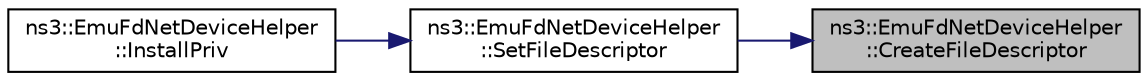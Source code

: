 digraph "ns3::EmuFdNetDeviceHelper::CreateFileDescriptor"
{
 // LATEX_PDF_SIZE
  edge [fontname="Helvetica",fontsize="10",labelfontname="Helvetica",labelfontsize="10"];
  node [fontname="Helvetica",fontsize="10",shape=record];
  rankdir="RL";
  Node1 [label="ns3::EmuFdNetDeviceHelper\l::CreateFileDescriptor",height=0.2,width=0.4,color="black", fillcolor="grey75", style="filled", fontcolor="black",tooltip="Call out to a separate process running as suid root in order to get a raw socket."];
  Node1 -> Node2 [dir="back",color="midnightblue",fontsize="10",style="solid",fontname="Helvetica"];
  Node2 [label="ns3::EmuFdNetDeviceHelper\l::SetFileDescriptor",height=0.2,width=0.4,color="black", fillcolor="white", style="filled",URL="$classns3_1_1_emu_fd_net_device_helper.html#ad636b54239c572ff0e10d35f55586467",tooltip="Sets a file descriptor on the FileDescriptorNetDevice."];
  Node2 -> Node3 [dir="back",color="midnightblue",fontsize="10",style="solid",fontname="Helvetica"];
  Node3 [label="ns3::EmuFdNetDeviceHelper\l::InstallPriv",height=0.2,width=0.4,color="black", fillcolor="white", style="filled",URL="$classns3_1_1_emu_fd_net_device_helper.html#af1fec8e1f99c996e297507a1cb3fe084",tooltip="This method creates an ns3::FdNetDevice attached to a physical network interface."];
}
